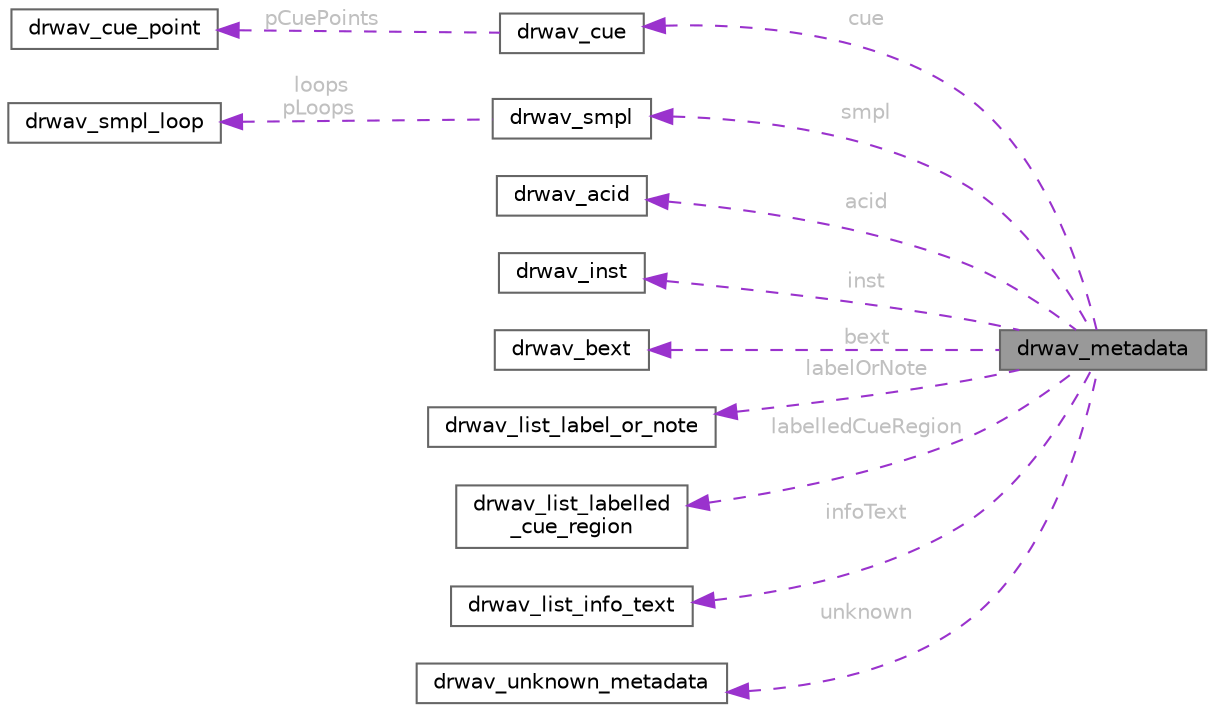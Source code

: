 digraph "drwav_metadata"
{
 // LATEX_PDF_SIZE
  bgcolor="transparent";
  edge [fontname=Helvetica,fontsize=10,labelfontname=Helvetica,labelfontsize=10];
  node [fontname=Helvetica,fontsize=10,shape=box,height=0.2,width=0.4];
  rankdir="LR";
  Node1 [id="Node000001",label="drwav_metadata",height=0.2,width=0.4,color="gray40", fillcolor="grey60", style="filled", fontcolor="black",tooltip=" "];
  Node2 -> Node1 [id="edge1_Node000001_Node000002",dir="back",color="darkorchid3",style="dashed",tooltip=" ",label=" cue",fontcolor="grey" ];
  Node2 [id="Node000002",label="drwav_cue",height=0.2,width=0.4,color="gray40", fillcolor="white", style="filled",URL="$structdrwav__cue.html",tooltip=" "];
  Node3 -> Node2 [id="edge2_Node000002_Node000003",dir="back",color="darkorchid3",style="dashed",tooltip=" ",label=" pCuePoints",fontcolor="grey" ];
  Node3 [id="Node000003",label="drwav_cue_point",height=0.2,width=0.4,color="gray40", fillcolor="white", style="filled",URL="$structdrwav__cue__point.html",tooltip=" "];
  Node4 -> Node1 [id="edge3_Node000001_Node000004",dir="back",color="darkorchid3",style="dashed",tooltip=" ",label=" smpl",fontcolor="grey" ];
  Node4 [id="Node000004",label="drwav_smpl",height=0.2,width=0.4,color="gray40", fillcolor="white", style="filled",URL="$structdrwav__smpl.html",tooltip=" "];
  Node5 -> Node4 [id="edge4_Node000004_Node000005",dir="back",color="darkorchid3",style="dashed",tooltip=" ",label=" loops\npLoops",fontcolor="grey" ];
  Node5 [id="Node000005",label="drwav_smpl_loop",height=0.2,width=0.4,color="gray40", fillcolor="white", style="filled",URL="$structdrwav__smpl__loop.html",tooltip=" "];
  Node6 -> Node1 [id="edge5_Node000001_Node000006",dir="back",color="darkorchid3",style="dashed",tooltip=" ",label=" acid",fontcolor="grey" ];
  Node6 [id="Node000006",label="drwav_acid",height=0.2,width=0.4,color="gray40", fillcolor="white", style="filled",URL="$structdrwav__acid.html",tooltip=" "];
  Node7 -> Node1 [id="edge6_Node000001_Node000007",dir="back",color="darkorchid3",style="dashed",tooltip=" ",label=" inst",fontcolor="grey" ];
  Node7 [id="Node000007",label="drwav_inst",height=0.2,width=0.4,color="gray40", fillcolor="white", style="filled",URL="$structdrwav__inst.html",tooltip=" "];
  Node8 -> Node1 [id="edge7_Node000001_Node000008",dir="back",color="darkorchid3",style="dashed",tooltip=" ",label=" bext",fontcolor="grey" ];
  Node8 [id="Node000008",label="drwav_bext",height=0.2,width=0.4,color="gray40", fillcolor="white", style="filled",URL="$structdrwav__bext.html",tooltip=" "];
  Node9 -> Node1 [id="edge8_Node000001_Node000009",dir="back",color="darkorchid3",style="dashed",tooltip=" ",label=" labelOrNote",fontcolor="grey" ];
  Node9 [id="Node000009",label="drwav_list_label_or_note",height=0.2,width=0.4,color="gray40", fillcolor="white", style="filled",URL="$structdrwav__list__label__or__note.html",tooltip=" "];
  Node10 -> Node1 [id="edge9_Node000001_Node000010",dir="back",color="darkorchid3",style="dashed",tooltip=" ",label=" labelledCueRegion",fontcolor="grey" ];
  Node10 [id="Node000010",label="drwav_list_labelled\l_cue_region",height=0.2,width=0.4,color="gray40", fillcolor="white", style="filled",URL="$structdrwav__list__labelled__cue__region.html",tooltip=" "];
  Node11 -> Node1 [id="edge10_Node000001_Node000011",dir="back",color="darkorchid3",style="dashed",tooltip=" ",label=" infoText",fontcolor="grey" ];
  Node11 [id="Node000011",label="drwav_list_info_text",height=0.2,width=0.4,color="gray40", fillcolor="white", style="filled",URL="$structdrwav__list__info__text.html",tooltip=" "];
  Node12 -> Node1 [id="edge11_Node000001_Node000012",dir="back",color="darkorchid3",style="dashed",tooltip=" ",label=" unknown",fontcolor="grey" ];
  Node12 [id="Node000012",label="drwav_unknown_metadata",height=0.2,width=0.4,color="gray40", fillcolor="white", style="filled",URL="$structdrwav__unknown__metadata.html",tooltip=" "];
}
